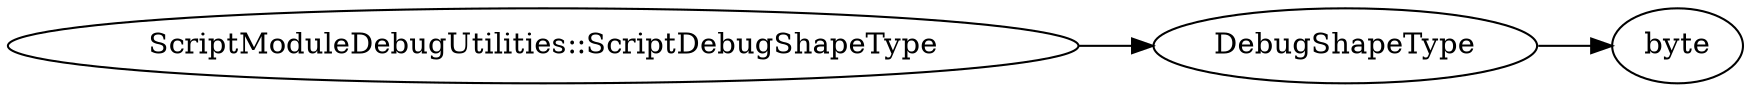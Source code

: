digraph "ScriptModuleDebugUtilities::ScriptDebugShapeType" {
rankdir = LR
12
12 -> 13
13 -> 14

12 [label="ScriptModuleDebugUtilities::ScriptDebugShapeType",comment="name: \"ScriptModuleDebugUtilities::ScriptDebugShapeType\", typeName: \"\", id: 12, branchId: 0, recurseId: -1, attributes: 0, notes: \"\""];
13 [label="DebugShapeType",comment="name: \"DebugShapeType\", typeName: \"\", id: 13, branchId: 0, recurseId: -1, attributes: 0, notes: \"\""];
14 [label="byte",comment="name: \"byte\", typeName: \"\", id: 14, branchId: 0, recurseId: -1, attributes: 512, notes: \"\""];
{ rank = max;14}

}
